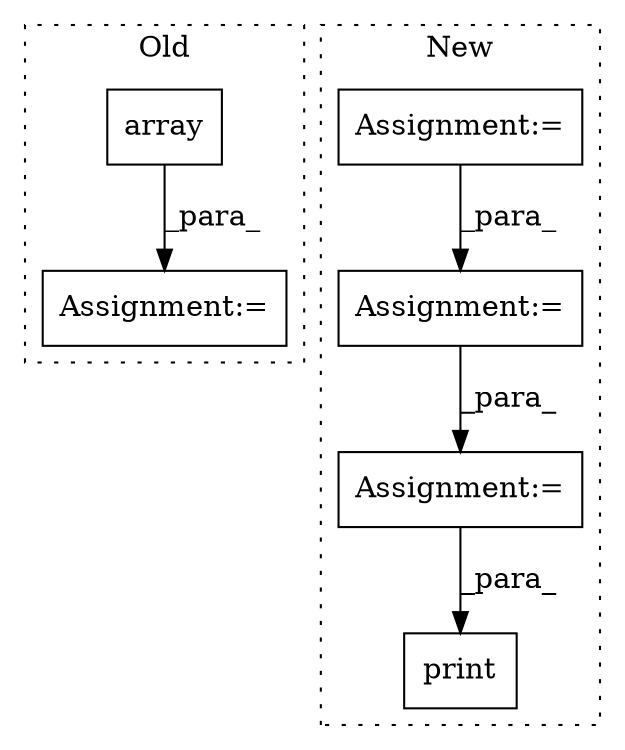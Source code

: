 digraph G {
subgraph cluster0 {
1 [label="array" a="32" s="266,316" l="6,1" shape="box"];
5 [label="Assignment:=" a="7" s="259" l="1" shape="box"];
label = "Old";
style="dotted";
}
subgraph cluster1 {
2 [label="print" a="32" s="581,620" l="6,1" shape="box"];
3 [label="Assignment:=" a="7" s="330" l="1" shape="box"];
4 [label="Assignment:=" a="7" s="202" l="1" shape="box"];
6 [label="Assignment:=" a="7" s="422,499" l="53,2" shape="box"];
label = "New";
style="dotted";
}
1 -> 5 [label="_para_"];
3 -> 6 [label="_para_"];
4 -> 3 [label="_para_"];
6 -> 2 [label="_para_"];
}